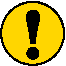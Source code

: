 #FIG 3.2
Portrait
Flush left
Metric
A4      
100.00
Single
0
1200 2
0 32 #71928e
0 33 #e7efef
0 34 #d7e3df
0 35 #203c38
1 4 0 1 -1 31 50 0 20 0.000 1 0.0000 1125 675 225 225 900 675 1350 675
4 1 -1 40 0 10 34 0.0000 4 135 90 1125 855 !\001
